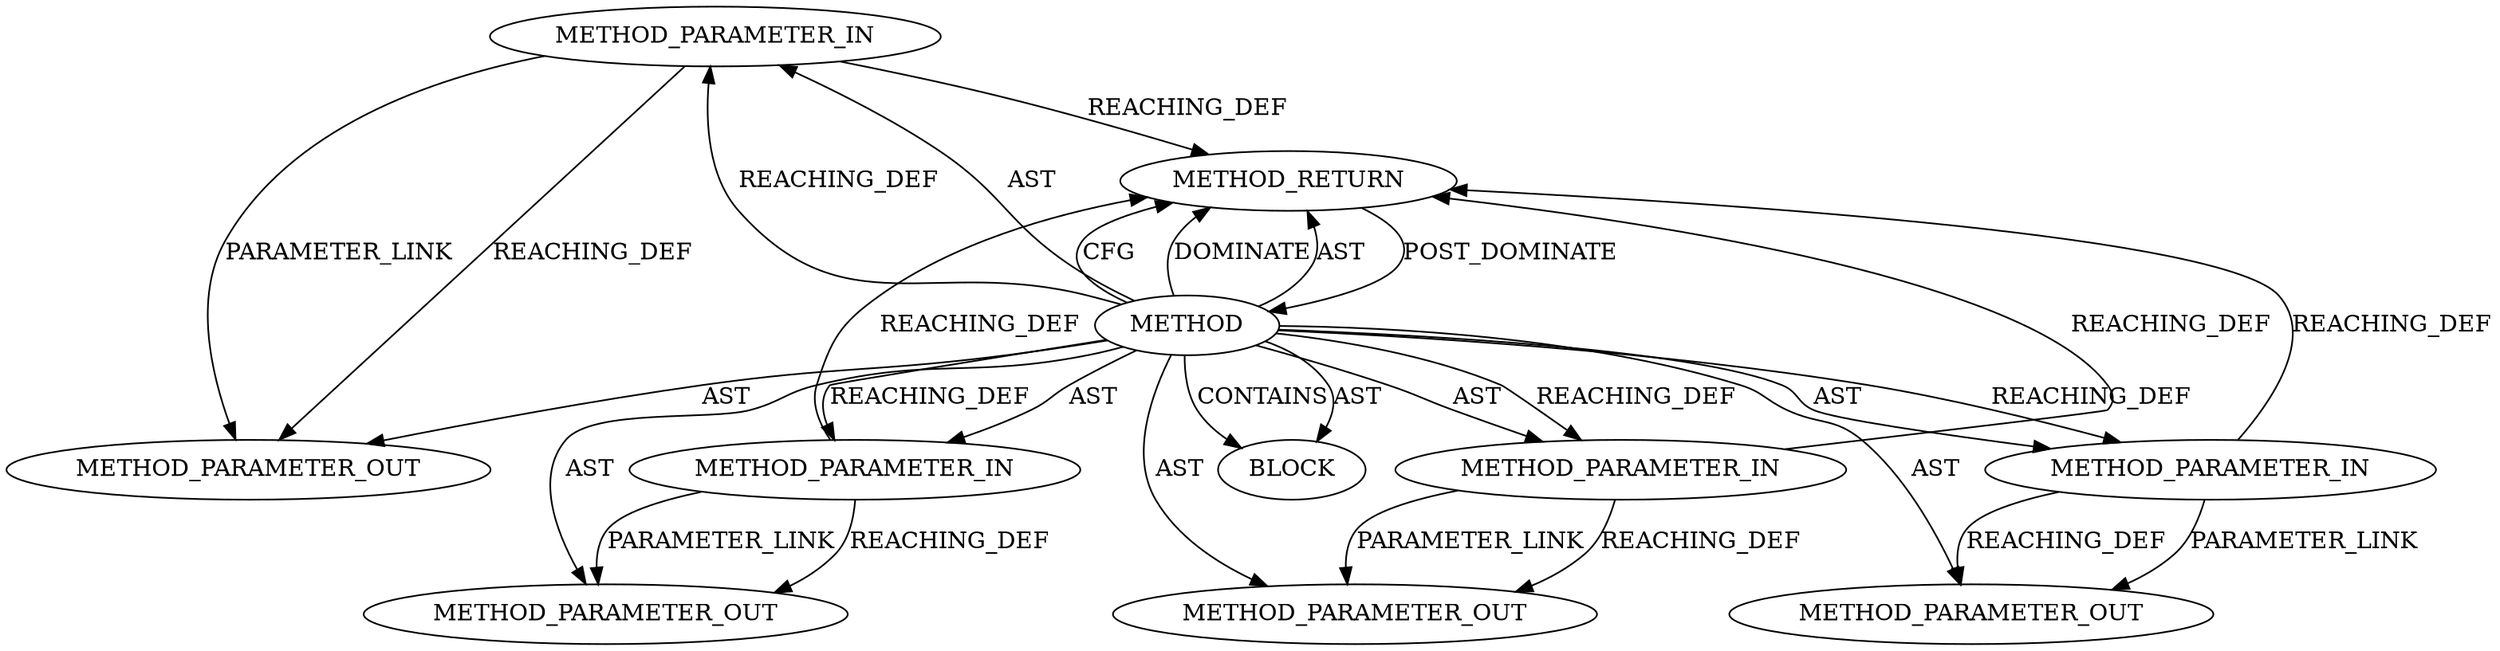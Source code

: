 digraph {
  20457 [label=METHOD_PARAMETER_IN ORDER=3 CODE="p3" IS_VARIADIC=false TYPE_FULL_NAME="ANY" EVALUATION_STRATEGY="BY_VALUE" INDEX=3 NAME="p3"]
  20455 [label=METHOD_PARAMETER_IN ORDER=1 CODE="p1" IS_VARIADIC=false TYPE_FULL_NAME="ANY" EVALUATION_STRATEGY="BY_VALUE" INDEX=1 NAME="p1"]
  20456 [label=METHOD_PARAMETER_IN ORDER=2 CODE="p2" IS_VARIADIC=false TYPE_FULL_NAME="ANY" EVALUATION_STRATEGY="BY_VALUE" INDEX=2 NAME="p2"]
  22186 [label=METHOD_PARAMETER_OUT ORDER=2 CODE="p2" IS_VARIADIC=false TYPE_FULL_NAME="ANY" EVALUATION_STRATEGY="BY_VALUE" INDEX=2 NAME="p2"]
  20459 [label=BLOCK ORDER=1 ARGUMENT_INDEX=1 CODE="<empty>" TYPE_FULL_NAME="ANY"]
  22185 [label=METHOD_PARAMETER_OUT ORDER=1 CODE="p1" IS_VARIADIC=false TYPE_FULL_NAME="ANY" EVALUATION_STRATEGY="BY_VALUE" INDEX=1 NAME="p1"]
  22188 [label=METHOD_PARAMETER_OUT ORDER=4 CODE="p4" IS_VARIADIC=false TYPE_FULL_NAME="ANY" EVALUATION_STRATEGY="BY_VALUE" INDEX=4 NAME="p4"]
  22187 [label=METHOD_PARAMETER_OUT ORDER=3 CODE="p3" IS_VARIADIC=false TYPE_FULL_NAME="ANY" EVALUATION_STRATEGY="BY_VALUE" INDEX=3 NAME="p3"]
  20458 [label=METHOD_PARAMETER_IN ORDER=4 CODE="p4" IS_VARIADIC=false TYPE_FULL_NAME="ANY" EVALUATION_STRATEGY="BY_VALUE" INDEX=4 NAME="p4"]
  20454 [label=METHOD AST_PARENT_TYPE="NAMESPACE_BLOCK" AST_PARENT_FULL_NAME="<global>" ORDER=0 CODE="<empty>" FULL_NAME="copy_from_sockptr_offset" IS_EXTERNAL=true FILENAME="<empty>" SIGNATURE="" NAME="copy_from_sockptr_offset"]
  20460 [label=METHOD_RETURN ORDER=2 CODE="RET" TYPE_FULL_NAME="ANY" EVALUATION_STRATEGY="BY_VALUE"]
  20454 -> 20460 [label=CFG ]
  20458 -> 22188 [label=PARAMETER_LINK ]
  20458 -> 20460 [label=REACHING_DEF VARIABLE="p4"]
  20454 -> 22186 [label=AST ]
  20456 -> 20460 [label=REACHING_DEF VARIABLE="p2"]
  20455 -> 20460 [label=REACHING_DEF VARIABLE="p1"]
  20457 -> 22187 [label=PARAMETER_LINK ]
  20454 -> 20460 [label=DOMINATE ]
  20454 -> 22188 [label=AST ]
  20455 -> 22185 [label=PARAMETER_LINK ]
  20454 -> 20457 [label=REACHING_DEF VARIABLE=""]
  20454 -> 20459 [label=CONTAINS ]
  20458 -> 22188 [label=REACHING_DEF VARIABLE="p4"]
  20454 -> 20455 [label=REACHING_DEF VARIABLE=""]
  20460 -> 20454 [label=POST_DOMINATE ]
  20454 -> 22187 [label=AST ]
  20455 -> 22185 [label=REACHING_DEF VARIABLE="p1"]
  20454 -> 22185 [label=AST ]
  20454 -> 20455 [label=AST ]
  20454 -> 20458 [label=AST ]
  20454 -> 20456 [label=REACHING_DEF VARIABLE=""]
  20456 -> 22186 [label=PARAMETER_LINK ]
  20454 -> 20456 [label=AST ]
  20454 -> 20457 [label=AST ]
  20457 -> 22187 [label=REACHING_DEF VARIABLE="p3"]
  20457 -> 20460 [label=REACHING_DEF VARIABLE="p3"]
  20454 -> 20460 [label=AST ]
  20456 -> 22186 [label=REACHING_DEF VARIABLE="p2"]
  20454 -> 20459 [label=AST ]
  20454 -> 20458 [label=REACHING_DEF VARIABLE=""]
}
